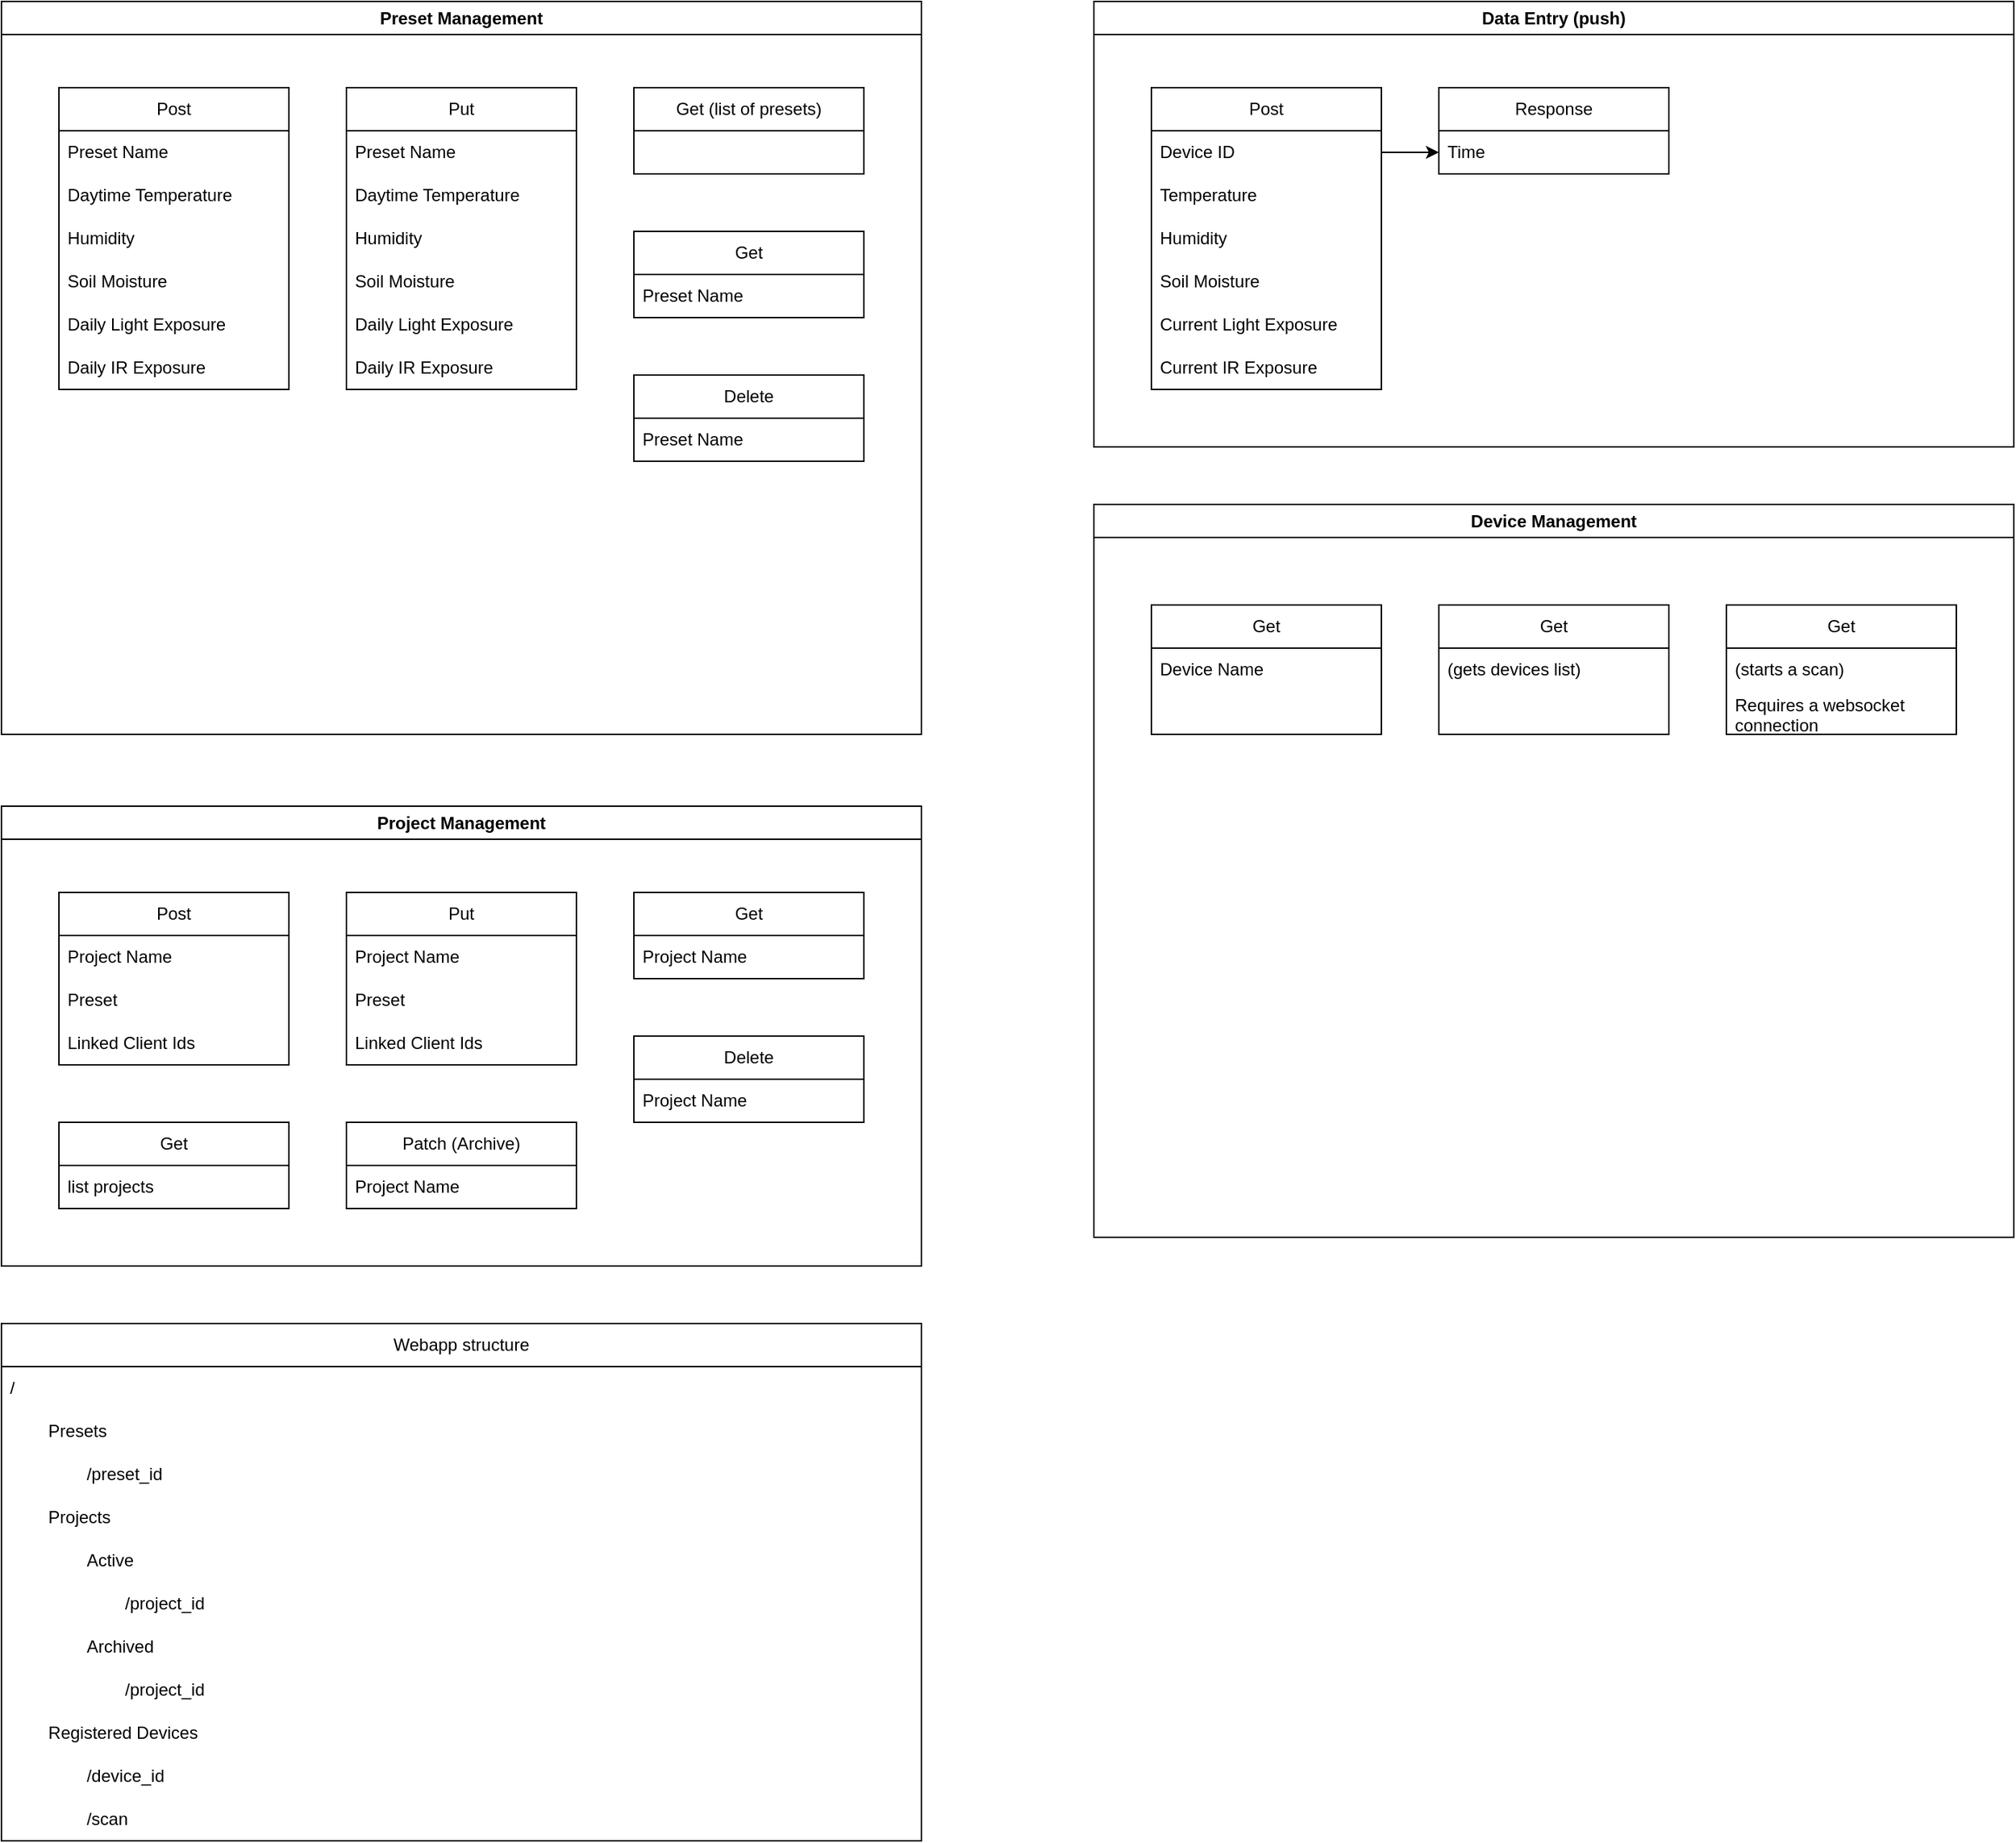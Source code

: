 <mxfile version="22.0.3" type="device">
  <diagram name="Page-1" id="dA-y0Xf7yJORd541E1ci">
    <mxGraphModel dx="627" dy="1204" grid="1" gridSize="10" guides="1" tooltips="1" connect="1" arrows="1" fold="1" page="1" pageScale="1" pageWidth="3000" pageHeight="3000" math="0" shadow="0">
      <root>
        <mxCell id="0" />
        <mxCell id="1" parent="0" />
        <mxCell id="vo460X21Ceu5LbrbuSpG-1" value="Preset Management" style="swimlane;whiteSpace=wrap;html=1;" vertex="1" parent="1">
          <mxGeometry x="40" y="60" width="640" height="510" as="geometry" />
        </mxCell>
        <mxCell id="vo460X21Ceu5LbrbuSpG-6" value="Post" style="swimlane;fontStyle=0;childLayout=stackLayout;horizontal=1;startSize=30;horizontalStack=0;resizeParent=1;resizeParentMax=0;resizeLast=0;collapsible=1;marginBottom=0;whiteSpace=wrap;html=1;" vertex="1" parent="vo460X21Ceu5LbrbuSpG-1">
          <mxGeometry x="40" y="60" width="160" height="210" as="geometry" />
        </mxCell>
        <mxCell id="vo460X21Ceu5LbrbuSpG-7" value="Preset Name" style="text;strokeColor=none;fillColor=none;align=left;verticalAlign=middle;spacingLeft=4;spacingRight=4;overflow=hidden;points=[[0,0.5],[1,0.5]];portConstraint=eastwest;rotatable=0;whiteSpace=wrap;html=1;" vertex="1" parent="vo460X21Ceu5LbrbuSpG-6">
          <mxGeometry y="30" width="160" height="30" as="geometry" />
        </mxCell>
        <mxCell id="vo460X21Ceu5LbrbuSpG-9" value="Daytime Temperature" style="text;strokeColor=none;fillColor=none;align=left;verticalAlign=middle;spacingLeft=4;spacingRight=4;overflow=hidden;points=[[0,0.5],[1,0.5]];portConstraint=eastwest;rotatable=0;whiteSpace=wrap;html=1;" vertex="1" parent="vo460X21Ceu5LbrbuSpG-6">
          <mxGeometry y="60" width="160" height="30" as="geometry" />
        </mxCell>
        <mxCell id="vo460X21Ceu5LbrbuSpG-10" value="Humidity" style="text;strokeColor=none;fillColor=none;align=left;verticalAlign=middle;spacingLeft=4;spacingRight=4;overflow=hidden;points=[[0,0.5],[1,0.5]];portConstraint=eastwest;rotatable=0;whiteSpace=wrap;html=1;" vertex="1" parent="vo460X21Ceu5LbrbuSpG-6">
          <mxGeometry y="90" width="160" height="30" as="geometry" />
        </mxCell>
        <mxCell id="vo460X21Ceu5LbrbuSpG-11" value="Soil Moisture" style="text;strokeColor=none;fillColor=none;align=left;verticalAlign=middle;spacingLeft=4;spacingRight=4;overflow=hidden;points=[[0,0.5],[1,0.5]];portConstraint=eastwest;rotatable=0;whiteSpace=wrap;html=1;" vertex="1" parent="vo460X21Ceu5LbrbuSpG-6">
          <mxGeometry y="120" width="160" height="30" as="geometry" />
        </mxCell>
        <mxCell id="vo460X21Ceu5LbrbuSpG-12" value="Daily Light Exposure" style="text;strokeColor=none;fillColor=none;align=left;verticalAlign=middle;spacingLeft=4;spacingRight=4;overflow=hidden;points=[[0,0.5],[1,0.5]];portConstraint=eastwest;rotatable=0;whiteSpace=wrap;html=1;" vertex="1" parent="vo460X21Ceu5LbrbuSpG-6">
          <mxGeometry y="150" width="160" height="30" as="geometry" />
        </mxCell>
        <mxCell id="vo460X21Ceu5LbrbuSpG-13" value="Daily IR Exposure" style="text;strokeColor=none;fillColor=none;align=left;verticalAlign=middle;spacingLeft=4;spacingRight=4;overflow=hidden;points=[[0,0.5],[1,0.5]];portConstraint=eastwest;rotatable=0;whiteSpace=wrap;html=1;" vertex="1" parent="vo460X21Ceu5LbrbuSpG-6">
          <mxGeometry y="180" width="160" height="30" as="geometry" />
        </mxCell>
        <mxCell id="vo460X21Ceu5LbrbuSpG-14" value="Put" style="swimlane;fontStyle=0;childLayout=stackLayout;horizontal=1;startSize=30;horizontalStack=0;resizeParent=1;resizeParentMax=0;resizeLast=0;collapsible=1;marginBottom=0;whiteSpace=wrap;html=1;" vertex="1" parent="vo460X21Ceu5LbrbuSpG-1">
          <mxGeometry x="240" y="60" width="160" height="210" as="geometry" />
        </mxCell>
        <mxCell id="vo460X21Ceu5LbrbuSpG-15" value="Preset Name" style="text;strokeColor=none;fillColor=none;align=left;verticalAlign=middle;spacingLeft=4;spacingRight=4;overflow=hidden;points=[[0,0.5],[1,0.5]];portConstraint=eastwest;rotatable=0;whiteSpace=wrap;html=1;" vertex="1" parent="vo460X21Ceu5LbrbuSpG-14">
          <mxGeometry y="30" width="160" height="30" as="geometry" />
        </mxCell>
        <mxCell id="vo460X21Ceu5LbrbuSpG-17" value="Daytime Temperature" style="text;strokeColor=none;fillColor=none;align=left;verticalAlign=middle;spacingLeft=4;spacingRight=4;overflow=hidden;points=[[0,0.5],[1,0.5]];portConstraint=eastwest;rotatable=0;whiteSpace=wrap;html=1;" vertex="1" parent="vo460X21Ceu5LbrbuSpG-14">
          <mxGeometry y="60" width="160" height="30" as="geometry" />
        </mxCell>
        <mxCell id="vo460X21Ceu5LbrbuSpG-18" value="Humidity" style="text;strokeColor=none;fillColor=none;align=left;verticalAlign=middle;spacingLeft=4;spacingRight=4;overflow=hidden;points=[[0,0.5],[1,0.5]];portConstraint=eastwest;rotatable=0;whiteSpace=wrap;html=1;" vertex="1" parent="vo460X21Ceu5LbrbuSpG-14">
          <mxGeometry y="90" width="160" height="30" as="geometry" />
        </mxCell>
        <mxCell id="vo460X21Ceu5LbrbuSpG-19" value="Soil Moisture" style="text;strokeColor=none;fillColor=none;align=left;verticalAlign=middle;spacingLeft=4;spacingRight=4;overflow=hidden;points=[[0,0.5],[1,0.5]];portConstraint=eastwest;rotatable=0;whiteSpace=wrap;html=1;" vertex="1" parent="vo460X21Ceu5LbrbuSpG-14">
          <mxGeometry y="120" width="160" height="30" as="geometry" />
        </mxCell>
        <mxCell id="vo460X21Ceu5LbrbuSpG-20" value="Daily Light Exposure" style="text;strokeColor=none;fillColor=none;align=left;verticalAlign=middle;spacingLeft=4;spacingRight=4;overflow=hidden;points=[[0,0.5],[1,0.5]];portConstraint=eastwest;rotatable=0;whiteSpace=wrap;html=1;" vertex="1" parent="vo460X21Ceu5LbrbuSpG-14">
          <mxGeometry y="150" width="160" height="30" as="geometry" />
        </mxCell>
        <mxCell id="vo460X21Ceu5LbrbuSpG-21" value="Daily IR Exposure" style="text;strokeColor=none;fillColor=none;align=left;verticalAlign=middle;spacingLeft=4;spacingRight=4;overflow=hidden;points=[[0,0.5],[1,0.5]];portConstraint=eastwest;rotatable=0;whiteSpace=wrap;html=1;" vertex="1" parent="vo460X21Ceu5LbrbuSpG-14">
          <mxGeometry y="180" width="160" height="30" as="geometry" />
        </mxCell>
        <mxCell id="vo460X21Ceu5LbrbuSpG-22" value="Get" style="swimlane;fontStyle=0;childLayout=stackLayout;horizontal=1;startSize=30;horizontalStack=0;resizeParent=1;resizeParentMax=0;resizeLast=0;collapsible=1;marginBottom=0;whiteSpace=wrap;html=1;" vertex="1" parent="vo460X21Ceu5LbrbuSpG-1">
          <mxGeometry x="440" y="160" width="160" height="60" as="geometry" />
        </mxCell>
        <mxCell id="vo460X21Ceu5LbrbuSpG-23" value="Preset Name" style="text;strokeColor=none;fillColor=none;align=left;verticalAlign=middle;spacingLeft=4;spacingRight=4;overflow=hidden;points=[[0,0.5],[1,0.5]];portConstraint=eastwest;rotatable=0;whiteSpace=wrap;html=1;" vertex="1" parent="vo460X21Ceu5LbrbuSpG-22">
          <mxGeometry y="30" width="160" height="30" as="geometry" />
        </mxCell>
        <mxCell id="vo460X21Ceu5LbrbuSpG-30" value="Delete" style="swimlane;fontStyle=0;childLayout=stackLayout;horizontal=1;startSize=30;horizontalStack=0;resizeParent=1;resizeParentMax=0;resizeLast=0;collapsible=1;marginBottom=0;whiteSpace=wrap;html=1;" vertex="1" parent="vo460X21Ceu5LbrbuSpG-1">
          <mxGeometry x="440" y="260" width="160" height="60" as="geometry" />
        </mxCell>
        <mxCell id="vo460X21Ceu5LbrbuSpG-31" value="Preset Name" style="text;strokeColor=none;fillColor=none;align=left;verticalAlign=middle;spacingLeft=4;spacingRight=4;overflow=hidden;points=[[0,0.5],[1,0.5]];portConstraint=eastwest;rotatable=0;whiteSpace=wrap;html=1;" vertex="1" parent="vo460X21Ceu5LbrbuSpG-30">
          <mxGeometry y="30" width="160" height="30" as="geometry" />
        </mxCell>
        <mxCell id="vo460X21Ceu5LbrbuSpG-152" value="Get (list of presets)" style="swimlane;fontStyle=0;childLayout=stackLayout;horizontal=1;startSize=30;horizontalStack=0;resizeParent=1;resizeParentMax=0;resizeLast=0;collapsible=1;marginBottom=0;whiteSpace=wrap;html=1;" vertex="1" parent="vo460X21Ceu5LbrbuSpG-1">
          <mxGeometry x="440" y="60" width="160" height="60" as="geometry" />
        </mxCell>
        <mxCell id="vo460X21Ceu5LbrbuSpG-53" value="Project Management" style="swimlane;whiteSpace=wrap;html=1;" vertex="1" parent="1">
          <mxGeometry x="40" y="620" width="640" height="320" as="geometry" />
        </mxCell>
        <mxCell id="vo460X21Ceu5LbrbuSpG-74" value="Post" style="swimlane;fontStyle=0;childLayout=stackLayout;horizontal=1;startSize=30;horizontalStack=0;resizeParent=1;resizeParentMax=0;resizeLast=0;collapsible=1;marginBottom=0;whiteSpace=wrap;html=1;" vertex="1" parent="vo460X21Ceu5LbrbuSpG-53">
          <mxGeometry x="40" y="60" width="160" height="120" as="geometry" />
        </mxCell>
        <mxCell id="vo460X21Ceu5LbrbuSpG-75" value="Project Name" style="text;strokeColor=none;fillColor=none;align=left;verticalAlign=middle;spacingLeft=4;spacingRight=4;overflow=hidden;points=[[0,0.5],[1,0.5]];portConstraint=eastwest;rotatable=0;whiteSpace=wrap;html=1;" vertex="1" parent="vo460X21Ceu5LbrbuSpG-74">
          <mxGeometry y="30" width="160" height="30" as="geometry" />
        </mxCell>
        <mxCell id="vo460X21Ceu5LbrbuSpG-77" value="Preset" style="text;strokeColor=none;fillColor=none;align=left;verticalAlign=middle;spacingLeft=4;spacingRight=4;overflow=hidden;points=[[0,0.5],[1,0.5]];portConstraint=eastwest;rotatable=0;whiteSpace=wrap;html=1;" vertex="1" parent="vo460X21Ceu5LbrbuSpG-74">
          <mxGeometry y="60" width="160" height="30" as="geometry" />
        </mxCell>
        <mxCell id="vo460X21Ceu5LbrbuSpG-78" value="Linked Client Ids" style="text;strokeColor=none;fillColor=none;align=left;verticalAlign=middle;spacingLeft=4;spacingRight=4;overflow=hidden;points=[[0,0.5],[1,0.5]];portConstraint=eastwest;rotatable=0;whiteSpace=wrap;html=1;" vertex="1" parent="vo460X21Ceu5LbrbuSpG-74">
          <mxGeometry y="90" width="160" height="30" as="geometry" />
        </mxCell>
        <mxCell id="vo460X21Ceu5LbrbuSpG-80" value="Put" style="swimlane;fontStyle=0;childLayout=stackLayout;horizontal=1;startSize=30;horizontalStack=0;resizeParent=1;resizeParentMax=0;resizeLast=0;collapsible=1;marginBottom=0;whiteSpace=wrap;html=1;" vertex="1" parent="vo460X21Ceu5LbrbuSpG-53">
          <mxGeometry x="240" y="60" width="160" height="120" as="geometry" />
        </mxCell>
        <mxCell id="vo460X21Ceu5LbrbuSpG-81" value="Project Name" style="text;strokeColor=none;fillColor=none;align=left;verticalAlign=middle;spacingLeft=4;spacingRight=4;overflow=hidden;points=[[0,0.5],[1,0.5]];portConstraint=eastwest;rotatable=0;whiteSpace=wrap;html=1;" vertex="1" parent="vo460X21Ceu5LbrbuSpG-80">
          <mxGeometry y="30" width="160" height="30" as="geometry" />
        </mxCell>
        <mxCell id="vo460X21Ceu5LbrbuSpG-82" value="Preset" style="text;strokeColor=none;fillColor=none;align=left;verticalAlign=middle;spacingLeft=4;spacingRight=4;overflow=hidden;points=[[0,0.5],[1,0.5]];portConstraint=eastwest;rotatable=0;whiteSpace=wrap;html=1;" vertex="1" parent="vo460X21Ceu5LbrbuSpG-80">
          <mxGeometry y="60" width="160" height="30" as="geometry" />
        </mxCell>
        <mxCell id="vo460X21Ceu5LbrbuSpG-83" value="Linked Client Ids" style="text;strokeColor=none;fillColor=none;align=left;verticalAlign=middle;spacingLeft=4;spacingRight=4;overflow=hidden;points=[[0,0.5],[1,0.5]];portConstraint=eastwest;rotatable=0;whiteSpace=wrap;html=1;" vertex="1" parent="vo460X21Ceu5LbrbuSpG-80">
          <mxGeometry y="90" width="160" height="30" as="geometry" />
        </mxCell>
        <mxCell id="vo460X21Ceu5LbrbuSpG-84" value="Get" style="swimlane;fontStyle=0;childLayout=stackLayout;horizontal=1;startSize=30;horizontalStack=0;resizeParent=1;resizeParentMax=0;resizeLast=0;collapsible=1;marginBottom=0;whiteSpace=wrap;html=1;" vertex="1" parent="vo460X21Ceu5LbrbuSpG-53">
          <mxGeometry x="440" y="60" width="160" height="60" as="geometry" />
        </mxCell>
        <mxCell id="vo460X21Ceu5LbrbuSpG-85" value="Project Name" style="text;strokeColor=none;fillColor=none;align=left;verticalAlign=middle;spacingLeft=4;spacingRight=4;overflow=hidden;points=[[0,0.5],[1,0.5]];portConstraint=eastwest;rotatable=0;whiteSpace=wrap;html=1;" vertex="1" parent="vo460X21Ceu5LbrbuSpG-84">
          <mxGeometry y="30" width="160" height="30" as="geometry" />
        </mxCell>
        <mxCell id="vo460X21Ceu5LbrbuSpG-88" value="Delete" style="swimlane;fontStyle=0;childLayout=stackLayout;horizontal=1;startSize=30;horizontalStack=0;resizeParent=1;resizeParentMax=0;resizeLast=0;collapsible=1;marginBottom=0;whiteSpace=wrap;html=1;" vertex="1" parent="vo460X21Ceu5LbrbuSpG-53">
          <mxGeometry x="440" y="160" width="160" height="60" as="geometry" />
        </mxCell>
        <mxCell id="vo460X21Ceu5LbrbuSpG-89" value="Project Name" style="text;strokeColor=none;fillColor=none;align=left;verticalAlign=middle;spacingLeft=4;spacingRight=4;overflow=hidden;points=[[0,0.5],[1,0.5]];portConstraint=eastwest;rotatable=0;whiteSpace=wrap;html=1;" vertex="1" parent="vo460X21Ceu5LbrbuSpG-88">
          <mxGeometry y="30" width="160" height="30" as="geometry" />
        </mxCell>
        <mxCell id="vo460X21Ceu5LbrbuSpG-90" value="Patch (Archive)" style="swimlane;fontStyle=0;childLayout=stackLayout;horizontal=1;startSize=30;horizontalStack=0;resizeParent=1;resizeParentMax=0;resizeLast=0;collapsible=1;marginBottom=0;whiteSpace=wrap;html=1;" vertex="1" parent="vo460X21Ceu5LbrbuSpG-53">
          <mxGeometry x="240" y="220" width="160" height="60" as="geometry" />
        </mxCell>
        <mxCell id="vo460X21Ceu5LbrbuSpG-91" value="Project Name" style="text;strokeColor=none;fillColor=none;align=left;verticalAlign=middle;spacingLeft=4;spacingRight=4;overflow=hidden;points=[[0,0.5],[1,0.5]];portConstraint=eastwest;rotatable=0;whiteSpace=wrap;html=1;" vertex="1" parent="vo460X21Ceu5LbrbuSpG-90">
          <mxGeometry y="30" width="160" height="30" as="geometry" />
        </mxCell>
        <mxCell id="vo460X21Ceu5LbrbuSpG-161" value="Get" style="swimlane;fontStyle=0;childLayout=stackLayout;horizontal=1;startSize=30;horizontalStack=0;resizeParent=1;resizeParentMax=0;resizeLast=0;collapsible=1;marginBottom=0;whiteSpace=wrap;html=1;" vertex="1" parent="vo460X21Ceu5LbrbuSpG-53">
          <mxGeometry x="40" y="220" width="160" height="60" as="geometry" />
        </mxCell>
        <mxCell id="vo460X21Ceu5LbrbuSpG-162" value="list projects" style="text;strokeColor=none;fillColor=none;align=left;verticalAlign=middle;spacingLeft=4;spacingRight=4;overflow=hidden;points=[[0,0.5],[1,0.5]];portConstraint=eastwest;rotatable=0;whiteSpace=wrap;html=1;" vertex="1" parent="vo460X21Ceu5LbrbuSpG-161">
          <mxGeometry y="30" width="160" height="30" as="geometry" />
        </mxCell>
        <mxCell id="vo460X21Ceu5LbrbuSpG-92" value="Data Entry (push)" style="swimlane;whiteSpace=wrap;html=1;" vertex="1" parent="1">
          <mxGeometry x="800" y="60" width="640" height="310" as="geometry" />
        </mxCell>
        <mxCell id="vo460X21Ceu5LbrbuSpG-93" value="Post" style="swimlane;fontStyle=0;childLayout=stackLayout;horizontal=1;startSize=30;horizontalStack=0;resizeParent=1;resizeParentMax=0;resizeLast=0;collapsible=1;marginBottom=0;whiteSpace=wrap;html=1;" vertex="1" parent="vo460X21Ceu5LbrbuSpG-92">
          <mxGeometry x="40" y="60" width="160" height="210" as="geometry" />
        </mxCell>
        <mxCell id="vo460X21Ceu5LbrbuSpG-94" value="Device ID" style="text;strokeColor=none;fillColor=none;align=left;verticalAlign=middle;spacingLeft=4;spacingRight=4;overflow=hidden;points=[[0,0.5],[1,0.5]];portConstraint=eastwest;rotatable=0;whiteSpace=wrap;html=1;" vertex="1" parent="vo460X21Ceu5LbrbuSpG-93">
          <mxGeometry y="30" width="160" height="30" as="geometry" />
        </mxCell>
        <mxCell id="vo460X21Ceu5LbrbuSpG-95" value="Temperature" style="text;strokeColor=none;fillColor=none;align=left;verticalAlign=middle;spacingLeft=4;spacingRight=4;overflow=hidden;points=[[0,0.5],[1,0.5]];portConstraint=eastwest;rotatable=0;whiteSpace=wrap;html=1;" vertex="1" parent="vo460X21Ceu5LbrbuSpG-93">
          <mxGeometry y="60" width="160" height="30" as="geometry" />
        </mxCell>
        <mxCell id="vo460X21Ceu5LbrbuSpG-96" value="Humidity" style="text;strokeColor=none;fillColor=none;align=left;verticalAlign=middle;spacingLeft=4;spacingRight=4;overflow=hidden;points=[[0,0.5],[1,0.5]];portConstraint=eastwest;rotatable=0;whiteSpace=wrap;html=1;" vertex="1" parent="vo460X21Ceu5LbrbuSpG-93">
          <mxGeometry y="90" width="160" height="30" as="geometry" />
        </mxCell>
        <mxCell id="vo460X21Ceu5LbrbuSpG-97" value="Soil Moisture" style="text;strokeColor=none;fillColor=none;align=left;verticalAlign=middle;spacingLeft=4;spacingRight=4;overflow=hidden;points=[[0,0.5],[1,0.5]];portConstraint=eastwest;rotatable=0;whiteSpace=wrap;html=1;" vertex="1" parent="vo460X21Ceu5LbrbuSpG-93">
          <mxGeometry y="120" width="160" height="30" as="geometry" />
        </mxCell>
        <mxCell id="vo460X21Ceu5LbrbuSpG-98" value="Current Light Exposure" style="text;strokeColor=none;fillColor=none;align=left;verticalAlign=middle;spacingLeft=4;spacingRight=4;overflow=hidden;points=[[0,0.5],[1,0.5]];portConstraint=eastwest;rotatable=0;whiteSpace=wrap;html=1;" vertex="1" parent="vo460X21Ceu5LbrbuSpG-93">
          <mxGeometry y="150" width="160" height="30" as="geometry" />
        </mxCell>
        <mxCell id="vo460X21Ceu5LbrbuSpG-99" value="Current IR Exposure" style="text;strokeColor=none;fillColor=none;align=left;verticalAlign=middle;spacingLeft=4;spacingRight=4;overflow=hidden;points=[[0,0.5],[1,0.5]];portConstraint=eastwest;rotatable=0;whiteSpace=wrap;html=1;" vertex="1" parent="vo460X21Ceu5LbrbuSpG-93">
          <mxGeometry y="180" width="160" height="30" as="geometry" />
        </mxCell>
        <mxCell id="vo460X21Ceu5LbrbuSpG-109" value="Response" style="swimlane;fontStyle=0;childLayout=stackLayout;horizontal=1;startSize=30;horizontalStack=0;resizeParent=1;resizeParentMax=0;resizeLast=0;collapsible=1;marginBottom=0;whiteSpace=wrap;html=1;" vertex="1" parent="vo460X21Ceu5LbrbuSpG-92">
          <mxGeometry x="240" y="60" width="160" height="60" as="geometry" />
        </mxCell>
        <mxCell id="vo460X21Ceu5LbrbuSpG-110" value="Time" style="text;strokeColor=none;fillColor=none;align=left;verticalAlign=middle;spacingLeft=4;spacingRight=4;overflow=hidden;points=[[0,0.5],[1,0.5]];portConstraint=eastwest;rotatable=0;whiteSpace=wrap;html=1;" vertex="1" parent="vo460X21Ceu5LbrbuSpG-109">
          <mxGeometry y="30" width="160" height="30" as="geometry" />
        </mxCell>
        <mxCell id="vo460X21Ceu5LbrbuSpG-133" style="edgeStyle=orthogonalEdgeStyle;rounded=0;orthogonalLoop=1;jettySize=auto;html=1;exitX=1;exitY=0.5;exitDx=0;exitDy=0;" edge="1" parent="vo460X21Ceu5LbrbuSpG-92" source="vo460X21Ceu5LbrbuSpG-94" target="vo460X21Ceu5LbrbuSpG-110">
          <mxGeometry relative="1" as="geometry" />
        </mxCell>
        <mxCell id="vo460X21Ceu5LbrbuSpG-111" value="Device Management" style="swimlane;whiteSpace=wrap;html=1;" vertex="1" parent="1">
          <mxGeometry x="800" y="410" width="640" height="510" as="geometry" />
        </mxCell>
        <mxCell id="vo460X21Ceu5LbrbuSpG-126" value="Get" style="swimlane;fontStyle=0;childLayout=stackLayout;horizontal=1;startSize=30;horizontalStack=0;resizeParent=1;resizeParentMax=0;resizeLast=0;collapsible=1;marginBottom=0;whiteSpace=wrap;html=1;" vertex="1" parent="vo460X21Ceu5LbrbuSpG-111">
          <mxGeometry x="40" y="70" width="160" height="90" as="geometry" />
        </mxCell>
        <mxCell id="vo460X21Ceu5LbrbuSpG-127" value="Device Name" style="text;strokeColor=none;fillColor=none;align=left;verticalAlign=middle;spacingLeft=4;spacingRight=4;overflow=hidden;points=[[0,0.5],[1,0.5]];portConstraint=eastwest;rotatable=0;whiteSpace=wrap;html=1;" vertex="1" parent="vo460X21Ceu5LbrbuSpG-126">
          <mxGeometry y="30" width="160" height="30" as="geometry" />
        </mxCell>
        <mxCell id="vo460X21Ceu5LbrbuSpG-154" style="text;strokeColor=none;fillColor=none;align=left;verticalAlign=middle;spacingLeft=4;spacingRight=4;overflow=hidden;points=[[0,0.5],[1,0.5]];portConstraint=eastwest;rotatable=0;whiteSpace=wrap;html=1;" vertex="1" parent="vo460X21Ceu5LbrbuSpG-126">
          <mxGeometry y="60" width="160" height="30" as="geometry" />
        </mxCell>
        <mxCell id="vo460X21Ceu5LbrbuSpG-155" value="Get" style="swimlane;fontStyle=0;childLayout=stackLayout;horizontal=1;startSize=30;horizontalStack=0;resizeParent=1;resizeParentMax=0;resizeLast=0;collapsible=1;marginBottom=0;whiteSpace=wrap;html=1;" vertex="1" parent="vo460X21Ceu5LbrbuSpG-111">
          <mxGeometry x="240" y="70" width="160" height="90" as="geometry" />
        </mxCell>
        <mxCell id="vo460X21Ceu5LbrbuSpG-156" value="(gets devices list)" style="text;strokeColor=none;fillColor=none;align=left;verticalAlign=middle;spacingLeft=4;spacingRight=4;overflow=hidden;points=[[0,0.5],[1,0.5]];portConstraint=eastwest;rotatable=0;whiteSpace=wrap;html=1;" vertex="1" parent="vo460X21Ceu5LbrbuSpG-155">
          <mxGeometry y="30" width="160" height="30" as="geometry" />
        </mxCell>
        <mxCell id="vo460X21Ceu5LbrbuSpG-157" style="text;strokeColor=none;fillColor=none;align=left;verticalAlign=middle;spacingLeft=4;spacingRight=4;overflow=hidden;points=[[0,0.5],[1,0.5]];portConstraint=eastwest;rotatable=0;whiteSpace=wrap;html=1;" vertex="1" parent="vo460X21Ceu5LbrbuSpG-155">
          <mxGeometry y="60" width="160" height="30" as="geometry" />
        </mxCell>
        <mxCell id="vo460X21Ceu5LbrbuSpG-163" value="Get" style="swimlane;fontStyle=0;childLayout=stackLayout;horizontal=1;startSize=30;horizontalStack=0;resizeParent=1;resizeParentMax=0;resizeLast=0;collapsible=1;marginBottom=0;whiteSpace=wrap;html=1;" vertex="1" parent="vo460X21Ceu5LbrbuSpG-111">
          <mxGeometry x="440" y="70" width="160" height="90" as="geometry" />
        </mxCell>
        <mxCell id="vo460X21Ceu5LbrbuSpG-164" value="(starts a scan)" style="text;strokeColor=none;fillColor=none;align=left;verticalAlign=middle;spacingLeft=4;spacingRight=4;overflow=hidden;points=[[0,0.5],[1,0.5]];portConstraint=eastwest;rotatable=0;whiteSpace=wrap;html=1;" vertex="1" parent="vo460X21Ceu5LbrbuSpG-163">
          <mxGeometry y="30" width="160" height="30" as="geometry" />
        </mxCell>
        <mxCell id="vo460X21Ceu5LbrbuSpG-165" value="Requires a websocket connection" style="text;strokeColor=none;fillColor=none;align=left;verticalAlign=middle;spacingLeft=4;spacingRight=4;overflow=hidden;points=[[0,0.5],[1,0.5]];portConstraint=eastwest;rotatable=0;whiteSpace=wrap;html=1;" vertex="1" parent="vo460X21Ceu5LbrbuSpG-163">
          <mxGeometry y="60" width="160" height="30" as="geometry" />
        </mxCell>
        <mxCell id="vo460X21Ceu5LbrbuSpG-135" value="Webapp structure" style="swimlane;fontStyle=0;childLayout=stackLayout;horizontal=1;startSize=30;horizontalStack=0;resizeParent=1;resizeParentMax=0;resizeLast=0;collapsible=1;marginBottom=0;whiteSpace=wrap;html=1;" vertex="1" parent="1">
          <mxGeometry x="40" y="980" width="640" height="360" as="geometry" />
        </mxCell>
        <mxCell id="vo460X21Ceu5LbrbuSpG-136" value="/" style="text;strokeColor=none;fillColor=none;align=left;verticalAlign=middle;spacingLeft=4;spacingRight=4;overflow=hidden;points=[[0,0.5],[1,0.5]];portConstraint=eastwest;rotatable=0;whiteSpace=wrap;html=1;" vertex="1" parent="vo460X21Ceu5LbrbuSpG-135">
          <mxGeometry y="30" width="640" height="30" as="geometry" />
        </mxCell>
        <mxCell id="vo460X21Ceu5LbrbuSpG-137" value="&lt;span style=&quot;white-space: pre;&quot;&gt;&#x9;&lt;/span&gt;Presets" style="text;strokeColor=none;fillColor=none;align=left;verticalAlign=middle;spacingLeft=4;spacingRight=4;overflow=hidden;points=[[0,0.5],[1,0.5]];portConstraint=eastwest;rotatable=0;whiteSpace=wrap;html=1;" vertex="1" parent="vo460X21Ceu5LbrbuSpG-135">
          <mxGeometry y="60" width="640" height="30" as="geometry" />
        </mxCell>
        <mxCell id="vo460X21Ceu5LbrbuSpG-146" value="&lt;span style=&quot;white-space: pre;&quot;&gt;&#x9;&lt;/span&gt;&lt;span style=&quot;white-space: pre;&quot;&gt;&#x9;&lt;/span&gt;/preset_id" style="text;strokeColor=none;fillColor=none;align=left;verticalAlign=middle;spacingLeft=4;spacingRight=4;overflow=hidden;points=[[0,0.5],[1,0.5]];portConstraint=eastwest;rotatable=0;whiteSpace=wrap;html=1;" vertex="1" parent="vo460X21Ceu5LbrbuSpG-135">
          <mxGeometry y="90" width="640" height="30" as="geometry" />
        </mxCell>
        <mxCell id="vo460X21Ceu5LbrbuSpG-138" value="&lt;span style=&quot;white-space: pre;&quot;&gt;&#x9;&lt;/span&gt;Projects" style="text;strokeColor=none;fillColor=none;align=left;verticalAlign=middle;spacingLeft=4;spacingRight=4;overflow=hidden;points=[[0,0.5],[1,0.5]];portConstraint=eastwest;rotatable=0;whiteSpace=wrap;html=1;" vertex="1" parent="vo460X21Ceu5LbrbuSpG-135">
          <mxGeometry y="120" width="640" height="30" as="geometry" />
        </mxCell>
        <mxCell id="vo460X21Ceu5LbrbuSpG-139" value="&lt;span style=&quot;white-space: pre;&quot;&gt;&#x9;&lt;/span&gt;&lt;span style=&quot;white-space: pre;&quot;&gt;&#x9;&lt;/span&gt;Active" style="text;strokeColor=none;fillColor=none;align=left;verticalAlign=middle;spacingLeft=4;spacingRight=4;overflow=hidden;points=[[0,0.5],[1,0.5]];portConstraint=eastwest;rotatable=0;whiteSpace=wrap;html=1;" vertex="1" parent="vo460X21Ceu5LbrbuSpG-135">
          <mxGeometry y="150" width="640" height="30" as="geometry" />
        </mxCell>
        <mxCell id="vo460X21Ceu5LbrbuSpG-142" value="&lt;blockquote style=&quot;margin: 0 0 0 40px; border: none; padding: 0px;&quot;&gt;&lt;blockquote style=&quot;margin: 0 0 0 40px; border: none; padding: 0px;&quot;&gt;/project_id&lt;/blockquote&gt;&lt;/blockquote&gt;" style="text;strokeColor=none;fillColor=none;align=left;verticalAlign=middle;spacingLeft=4;spacingRight=4;overflow=hidden;points=[[0,0.5],[1,0.5]];portConstraint=eastwest;rotatable=0;whiteSpace=wrap;html=1;" vertex="1" parent="vo460X21Ceu5LbrbuSpG-135">
          <mxGeometry y="180" width="640" height="30" as="geometry" />
        </mxCell>
        <mxCell id="vo460X21Ceu5LbrbuSpG-140" value="&lt;span style=&quot;white-space: pre;&quot;&gt;&#x9;&lt;/span&gt;&lt;span style=&quot;white-space: pre;&quot;&gt;&#x9;&lt;/span&gt;Archived" style="text;strokeColor=none;fillColor=none;align=left;verticalAlign=middle;spacingLeft=4;spacingRight=4;overflow=hidden;points=[[0,0.5],[1,0.5]];portConstraint=eastwest;rotatable=0;whiteSpace=wrap;html=1;" vertex="1" parent="vo460X21Ceu5LbrbuSpG-135">
          <mxGeometry y="210" width="640" height="30" as="geometry" />
        </mxCell>
        <mxCell id="vo460X21Ceu5LbrbuSpG-144" value="&lt;span style=&quot;white-space: pre;&quot;&gt;&#x9;&lt;/span&gt;&lt;span style=&quot;white-space: pre;&quot;&gt;&#x9;&lt;/span&gt;&lt;span style=&quot;white-space: pre;&quot;&gt;&#x9;&lt;/span&gt;/project_id" style="text;strokeColor=none;fillColor=none;align=left;verticalAlign=middle;spacingLeft=4;spacingRight=4;overflow=hidden;points=[[0,0.5],[1,0.5]];portConstraint=eastwest;rotatable=0;whiteSpace=wrap;html=1;" vertex="1" parent="vo460X21Ceu5LbrbuSpG-135">
          <mxGeometry y="240" width="640" height="30" as="geometry" />
        </mxCell>
        <mxCell id="vo460X21Ceu5LbrbuSpG-141" value="&lt;span style=&quot;white-space: pre;&quot;&gt;&#x9;&lt;/span&gt;Registered Devices" style="text;strokeColor=none;fillColor=none;align=left;verticalAlign=middle;spacingLeft=4;spacingRight=4;overflow=hidden;points=[[0,0.5],[1,0.5]];portConstraint=eastwest;rotatable=0;whiteSpace=wrap;html=1;" vertex="1" parent="vo460X21Ceu5LbrbuSpG-135">
          <mxGeometry y="270" width="640" height="30" as="geometry" />
        </mxCell>
        <mxCell id="vo460X21Ceu5LbrbuSpG-147" value="&lt;span style=&quot;white-space: pre;&quot;&gt;&#x9;&lt;/span&gt;&lt;span style=&quot;white-space: pre;&quot;&gt;&#x9;&lt;/span&gt;/device_id" style="text;strokeColor=none;fillColor=none;align=left;verticalAlign=middle;spacingLeft=4;spacingRight=4;overflow=hidden;points=[[0,0.5],[1,0.5]];portConstraint=eastwest;rotatable=0;whiteSpace=wrap;html=1;" vertex="1" parent="vo460X21Ceu5LbrbuSpG-135">
          <mxGeometry y="300" width="640" height="30" as="geometry" />
        </mxCell>
        <mxCell id="vo460X21Ceu5LbrbuSpG-151" value="&lt;span style=&quot;white-space: pre;&quot;&gt;&#x9;&lt;/span&gt;&lt;span style=&quot;white-space: pre;&quot;&gt;&#x9;&lt;/span&gt;/scan" style="text;strokeColor=none;fillColor=none;align=left;verticalAlign=middle;spacingLeft=4;spacingRight=4;overflow=hidden;points=[[0,0.5],[1,0.5]];portConstraint=eastwest;rotatable=0;whiteSpace=wrap;html=1;" vertex="1" parent="vo460X21Ceu5LbrbuSpG-135">
          <mxGeometry y="330" width="640" height="30" as="geometry" />
        </mxCell>
      </root>
    </mxGraphModel>
  </diagram>
</mxfile>
